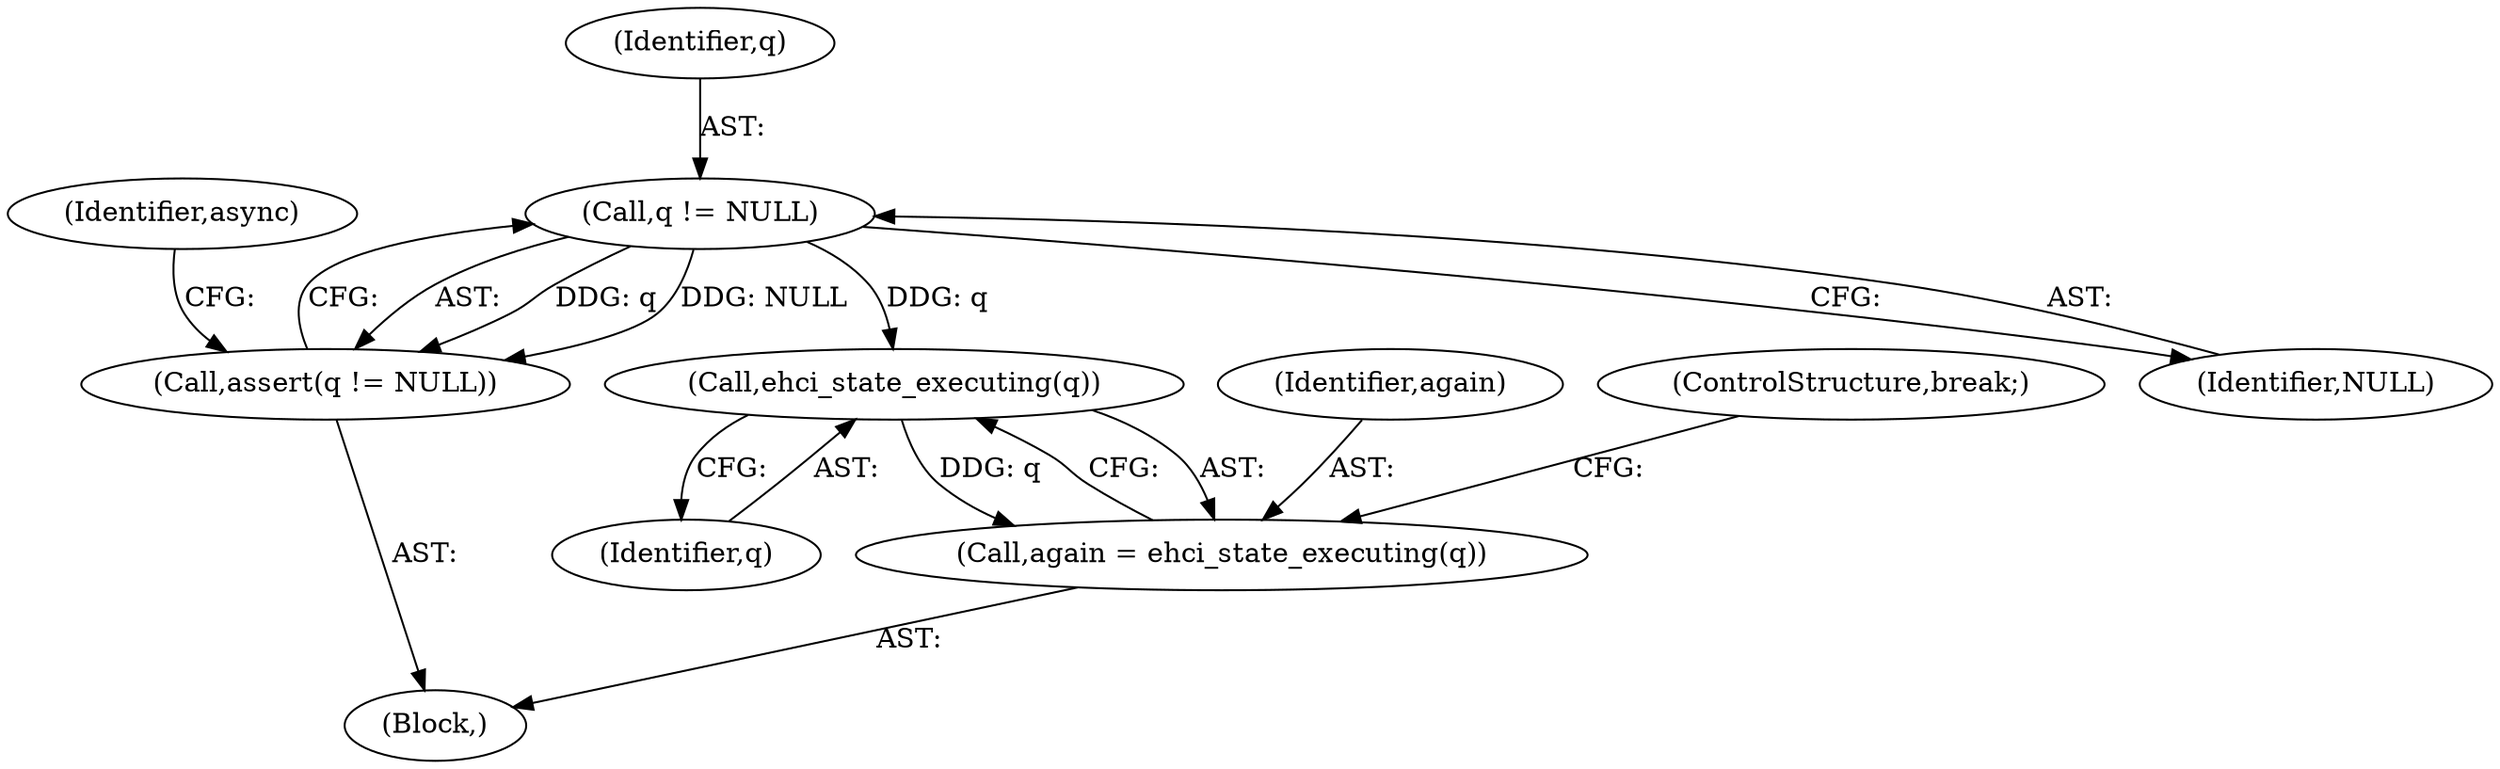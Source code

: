 digraph "0_qemu_1ae3f2f178087711f9591350abad133525ba93f2@pointer" {
"1000214" [label="(Call,q != NULL)"];
"1000213" [label="(Call,assert(q != NULL))"];
"1000227" [label="(Call,ehci_state_executing(q))"];
"1000225" [label="(Call,again = ehci_state_executing(q))"];
"1000218" [label="(Identifier,async)"];
"1000214" [label="(Call,q != NULL)"];
"1000226" [label="(Identifier,again)"];
"1000225" [label="(Call,again = ehci_state_executing(q))"];
"1000227" [label="(Call,ehci_state_executing(q))"];
"1000216" [label="(Identifier,NULL)"];
"1000213" [label="(Call,assert(q != NULL))"];
"1000215" [label="(Identifier,q)"];
"1000229" [label="(ControlStructure,break;)"];
"1000228" [label="(Identifier,q)"];
"1000114" [label="(Block,)"];
"1000214" -> "1000213"  [label="AST: "];
"1000214" -> "1000216"  [label="CFG: "];
"1000215" -> "1000214"  [label="AST: "];
"1000216" -> "1000214"  [label="AST: "];
"1000213" -> "1000214"  [label="CFG: "];
"1000214" -> "1000213"  [label="DDG: q"];
"1000214" -> "1000213"  [label="DDG: NULL"];
"1000214" -> "1000227"  [label="DDG: q"];
"1000213" -> "1000114"  [label="AST: "];
"1000218" -> "1000213"  [label="CFG: "];
"1000227" -> "1000225"  [label="AST: "];
"1000227" -> "1000228"  [label="CFG: "];
"1000228" -> "1000227"  [label="AST: "];
"1000225" -> "1000227"  [label="CFG: "];
"1000227" -> "1000225"  [label="DDG: q"];
"1000225" -> "1000114"  [label="AST: "];
"1000226" -> "1000225"  [label="AST: "];
"1000229" -> "1000225"  [label="CFG: "];
}
